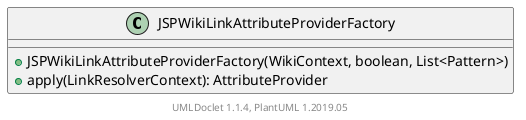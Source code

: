 @startuml

    class JSPWikiLinkAttributeProviderFactory [[JSPWikiLinkAttributeProviderFactory.html]] {
        +JSPWikiLinkAttributeProviderFactory(WikiContext, boolean, List<Pattern>)
        +apply(LinkResolverContext): AttributeProvider
    }


    center footer UMLDoclet 1.1.4, PlantUML 1.2019.05
@enduml
